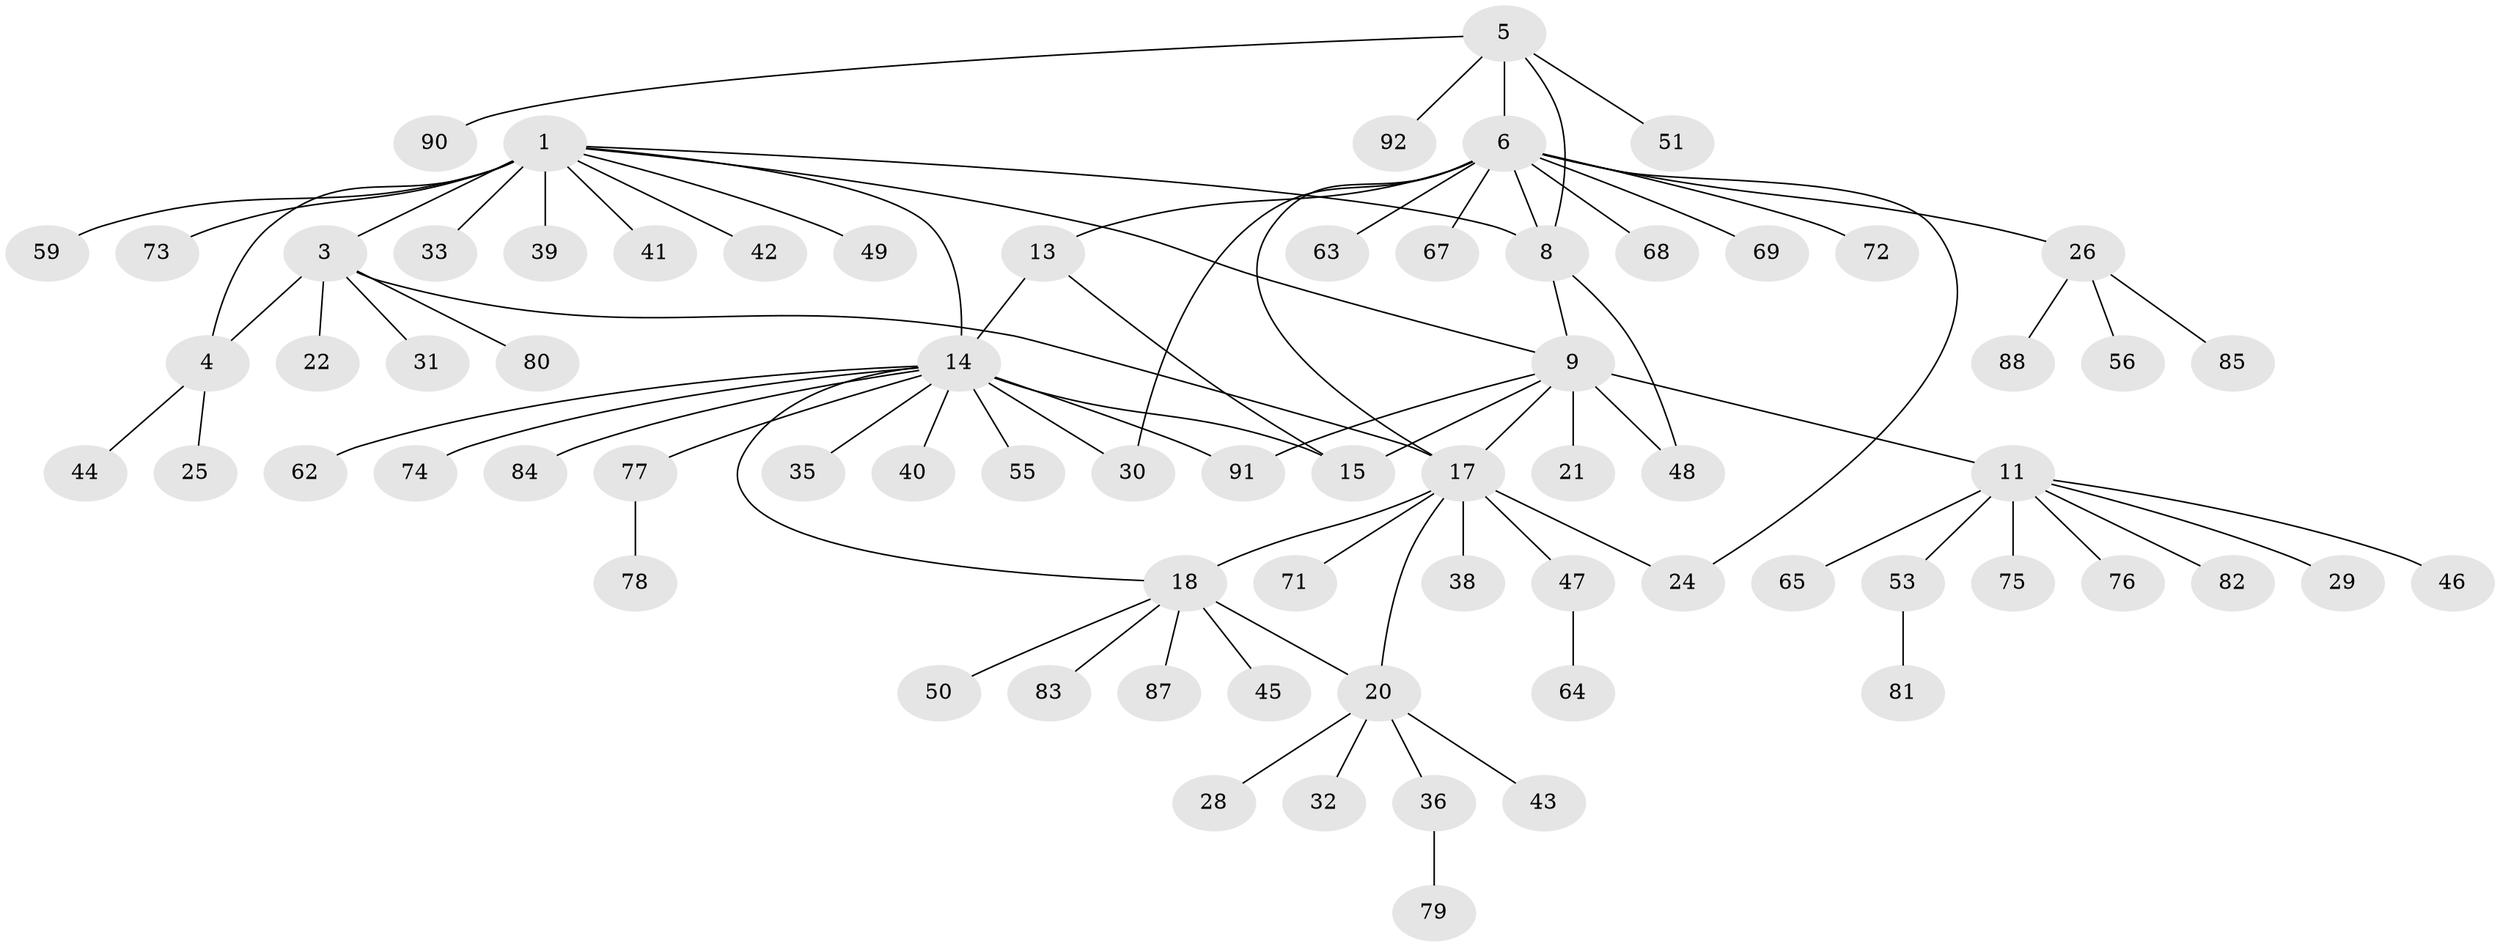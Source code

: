 // original degree distribution, {6: 0.03260869565217391, 10: 0.010869565217391304, 8: 0.06521739130434782, 7: 0.03260869565217391, 5: 0.03260869565217391, 4: 0.021739130434782608, 11: 0.021739130434782608, 1: 0.6304347826086957, 3: 0.043478260869565216, 2: 0.10869565217391304}
// Generated by graph-tools (version 1.1) at 2025/42/03/06/25 10:42:11]
// undirected, 72 vertices, 85 edges
graph export_dot {
graph [start="1"]
  node [color=gray90,style=filled];
  1 [super="+2"];
  3 [super="+70"];
  4 [super="+52"];
  5 [super="+23"];
  6 [super="+7"];
  8 [super="+66"];
  9 [super="+10"];
  11 [super="+12"];
  13 [super="+27"];
  14 [super="+16"];
  15;
  17 [super="+58"];
  18 [super="+19"];
  20 [super="+34"];
  21;
  22;
  24 [super="+37"];
  25;
  26 [super="+54"];
  28;
  29;
  30;
  31;
  32;
  33;
  35;
  36;
  38;
  39 [super="+57"];
  40;
  41;
  42;
  43;
  44;
  45;
  46;
  47;
  48;
  49;
  50;
  51;
  53 [super="+60"];
  55;
  56 [super="+61"];
  59;
  62;
  63;
  64;
  65;
  67;
  68;
  69;
  71;
  72;
  73 [super="+89"];
  74;
  75;
  76;
  77 [super="+86"];
  78;
  79;
  80;
  81;
  82;
  83;
  84;
  85;
  87;
  88;
  90;
  91;
  92;
  1 -- 3 [weight=2];
  1 -- 4 [weight=2];
  1 -- 8;
  1 -- 73;
  1 -- 9;
  1 -- 33;
  1 -- 39;
  1 -- 41;
  1 -- 42;
  1 -- 14;
  1 -- 49;
  1 -- 59;
  3 -- 4;
  3 -- 17;
  3 -- 22;
  3 -- 31;
  3 -- 80;
  4 -- 25;
  4 -- 44;
  5 -- 6 [weight=2];
  5 -- 8;
  5 -- 51;
  5 -- 90;
  5 -- 92;
  6 -- 8 [weight=2];
  6 -- 24;
  6 -- 26;
  6 -- 63;
  6 -- 67;
  6 -- 69;
  6 -- 68;
  6 -- 72;
  6 -- 13;
  6 -- 17;
  6 -- 30;
  8 -- 9;
  8 -- 48;
  9 -- 11 [weight=4];
  9 -- 15;
  9 -- 17;
  9 -- 21;
  9 -- 91;
  9 -- 48;
  11 -- 46;
  11 -- 53;
  11 -- 65;
  11 -- 75;
  11 -- 76;
  11 -- 82;
  11 -- 29;
  13 -- 14 [weight=2];
  13 -- 15;
  14 -- 15 [weight=2];
  14 -- 30;
  14 -- 35;
  14 -- 62;
  14 -- 40;
  14 -- 74;
  14 -- 77;
  14 -- 18;
  14 -- 84;
  14 -- 55;
  14 -- 91;
  17 -- 18 [weight=2];
  17 -- 20;
  17 -- 24;
  17 -- 38;
  17 -- 47;
  17 -- 71;
  18 -- 20 [weight=2];
  18 -- 50;
  18 -- 83;
  18 -- 87;
  18 -- 45;
  20 -- 28;
  20 -- 32;
  20 -- 36;
  20 -- 43;
  26 -- 88;
  26 -- 56;
  26 -- 85;
  36 -- 79;
  47 -- 64;
  53 -- 81;
  77 -- 78;
}
